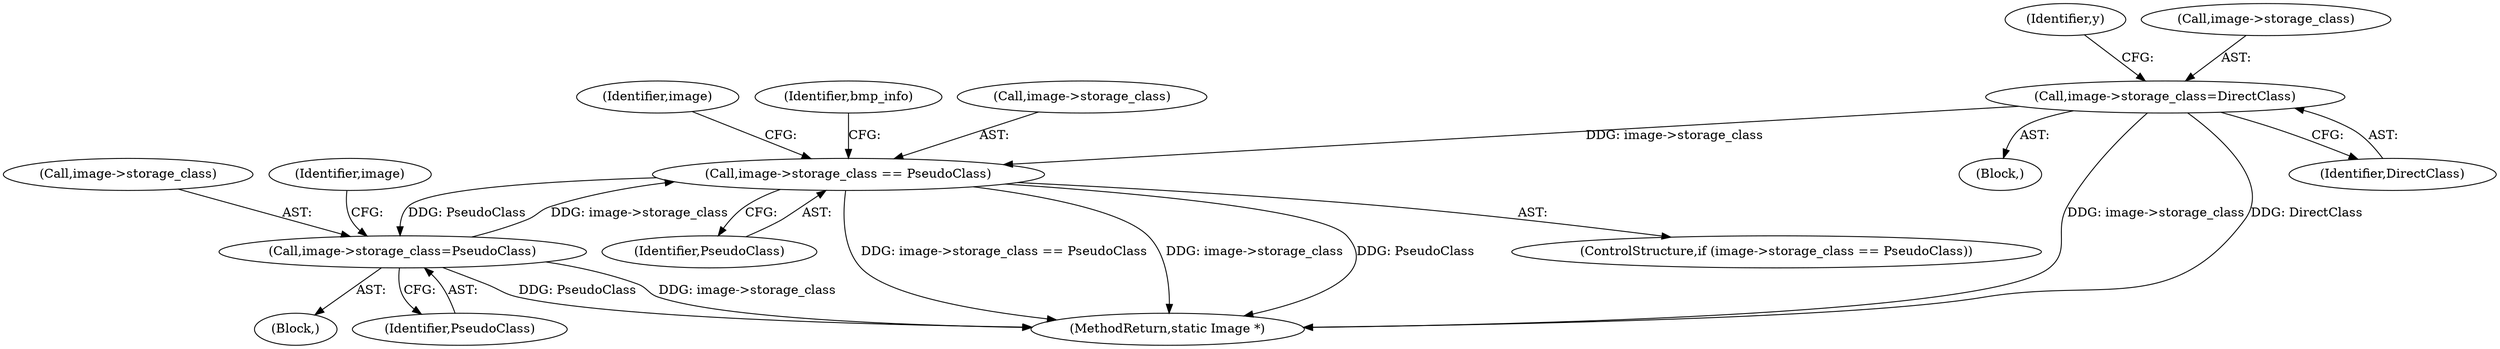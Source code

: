 digraph "0_ImageMagick_ecb31dbad39ccdc65868d5d2a37f0f0521250832@pointer" {
"1002972" [label="(Call,image->storage_class=DirectClass)"];
"1001537" [label="(Call,image->storage_class == PseudoClass)"];
"1001430" [label="(Call,image->storage_class=PseudoClass)"];
"1001541" [label="(Identifier,PseudoClass)"];
"1002936" [label="(Block,)"];
"1003949" [label="(MethodReturn,static Image *)"];
"1001536" [label="(ControlStructure,if (image->storage_class == PseudoClass))"];
"1001548" [label="(Identifier,image)"];
"1001537" [label="(Call,image->storage_class == PseudoClass)"];
"1001430" [label="(Call,image->storage_class=PseudoClass)"];
"1002979" [label="(Identifier,y)"];
"1001431" [label="(Call,image->storage_class)"];
"1001437" [label="(Identifier,image)"];
"1001747" [label="(Identifier,bmp_info)"];
"1002976" [label="(Identifier,DirectClass)"];
"1002972" [label="(Call,image->storage_class=DirectClass)"];
"1002973" [label="(Call,image->storage_class)"];
"1001428" [label="(Block,)"];
"1001434" [label="(Identifier,PseudoClass)"];
"1001538" [label="(Call,image->storage_class)"];
"1002972" -> "1002936"  [label="AST: "];
"1002972" -> "1002976"  [label="CFG: "];
"1002973" -> "1002972"  [label="AST: "];
"1002976" -> "1002972"  [label="AST: "];
"1002979" -> "1002972"  [label="CFG: "];
"1002972" -> "1003949"  [label="DDG: image->storage_class"];
"1002972" -> "1003949"  [label="DDG: DirectClass"];
"1002972" -> "1001537"  [label="DDG: image->storage_class"];
"1001537" -> "1001536"  [label="AST: "];
"1001537" -> "1001541"  [label="CFG: "];
"1001538" -> "1001537"  [label="AST: "];
"1001541" -> "1001537"  [label="AST: "];
"1001548" -> "1001537"  [label="CFG: "];
"1001747" -> "1001537"  [label="CFG: "];
"1001537" -> "1003949"  [label="DDG: image->storage_class == PseudoClass"];
"1001537" -> "1003949"  [label="DDG: image->storage_class"];
"1001537" -> "1003949"  [label="DDG: PseudoClass"];
"1001537" -> "1001430"  [label="DDG: PseudoClass"];
"1001430" -> "1001537"  [label="DDG: image->storage_class"];
"1001430" -> "1001428"  [label="AST: "];
"1001430" -> "1001434"  [label="CFG: "];
"1001431" -> "1001430"  [label="AST: "];
"1001434" -> "1001430"  [label="AST: "];
"1001437" -> "1001430"  [label="CFG: "];
"1001430" -> "1003949"  [label="DDG: PseudoClass"];
"1001430" -> "1003949"  [label="DDG: image->storage_class"];
}
